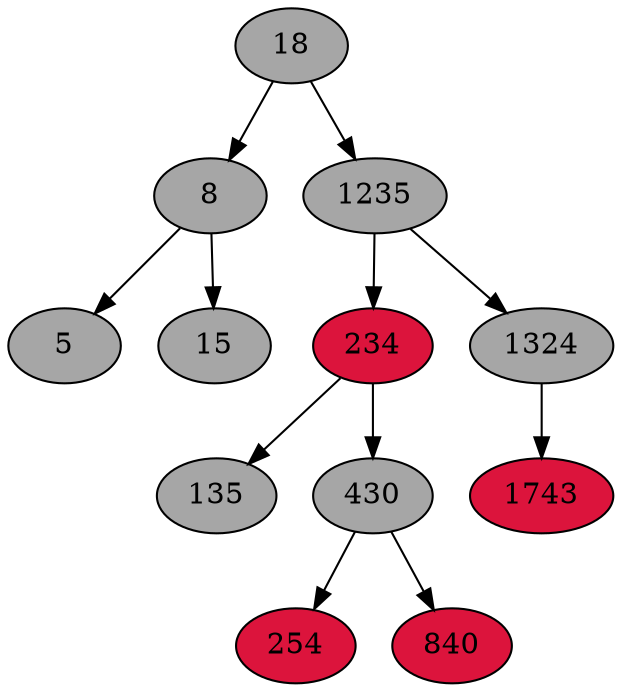 digraph b{
18->8; 
18 [style=filled, fillcolor= grey65] ;
8 [style=filled, fillcolor= grey65] ;
8->5; 
8 [style=filled, fillcolor= grey65] ;
5 [style=filled, fillcolor= grey65] ;
8->15;
8 [style=filled, fillcolor= grey65] ;
15 [style=filled, fillcolor= grey65] ;
18->1235;
18 [style=filled, fillcolor= grey65] ;
1235 [style=filled, fillcolor= grey65] ;
1235->234; 
1235 [style=filled, fillcolor= grey65] ;
234 [style=filled, fillcolor= crimson] ;
234->135; 
234 [style=filled, fillcolor= crimson] ;
135 [style=filled, fillcolor= grey65] ;
234->430;
234 [style=filled, fillcolor= crimson] ;
430 [style=filled, fillcolor= grey65] ;
430->254; 
430 [style=filled, fillcolor= grey65] ;
254 [style=filled, fillcolor= crimson] ;
430->840;
430 [style=filled, fillcolor= grey65] ;
840 [style=filled, fillcolor= crimson] ;
1235->1324;
1235 [style=filled, fillcolor= grey65] ;
1324 [style=filled, fillcolor= grey65] ;
1324->1743;
1324 [style=filled, fillcolor= grey65] ;
1743 [style=filled, fillcolor= crimson] ;
}